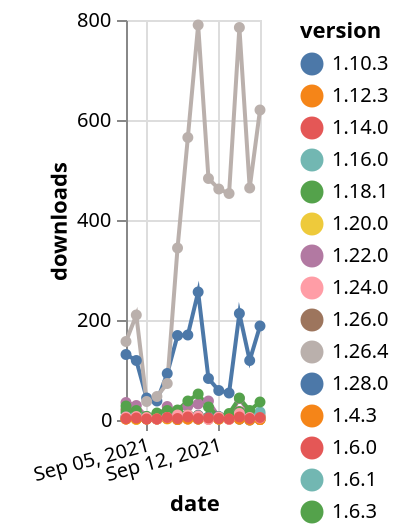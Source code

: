 {"$schema": "https://vega.github.io/schema/vega-lite/v5.json", "description": "A simple bar chart with embedded data.", "data": {"values": [{"date": "2021-09-03", "total": 2651, "delta": 2, "version": "1.6.0"}, {"date": "2021-09-04", "total": 2653, "delta": 2, "version": "1.6.0"}, {"date": "2021-09-05", "total": 2655, "delta": 2, "version": "1.6.0"}, {"date": "2021-09-06", "total": 2657, "delta": 2, "version": "1.6.0"}, {"date": "2021-09-07", "total": 2660, "delta": 3, "version": "1.6.0"}, {"date": "2021-09-08", "total": 2661, "delta": 1, "version": "1.6.0"}, {"date": "2021-09-09", "total": 2663, "delta": 2, "version": "1.6.0"}, {"date": "2021-09-10", "total": 2665, "delta": 2, "version": "1.6.0"}, {"date": "2021-09-11", "total": 2667, "delta": 2, "version": "1.6.0"}, {"date": "2021-09-12", "total": 2669, "delta": 2, "version": "1.6.0"}, {"date": "2021-09-13", "total": 2671, "delta": 2, "version": "1.6.0"}, {"date": "2021-09-14", "total": 2673, "delta": 2, "version": "1.6.0"}, {"date": "2021-09-15", "total": 2673, "delta": 0, "version": "1.6.0"}, {"date": "2021-09-16", "total": 2674, "delta": 1, "version": "1.6.0"}, {"date": "2021-09-03", "total": 6758, "delta": 3, "version": "1.6.1"}, {"date": "2021-09-04", "total": 6760, "delta": 2, "version": "1.6.1"}, {"date": "2021-09-05", "total": 6762, "delta": 2, "version": "1.6.1"}, {"date": "2021-09-06", "total": 6764, "delta": 2, "version": "1.6.1"}, {"date": "2021-09-07", "total": 6767, "delta": 3, "version": "1.6.1"}, {"date": "2021-09-08", "total": 6768, "delta": 1, "version": "1.6.1"}, {"date": "2021-09-09", "total": 6771, "delta": 3, "version": "1.6.1"}, {"date": "2021-09-10", "total": 6773, "delta": 2, "version": "1.6.1"}, {"date": "2021-09-11", "total": 6775, "delta": 2, "version": "1.6.1"}, {"date": "2021-09-12", "total": 6777, "delta": 2, "version": "1.6.1"}, {"date": "2021-09-13", "total": 6779, "delta": 2, "version": "1.6.1"}, {"date": "2021-09-14", "total": 6781, "delta": 2, "version": "1.6.1"}, {"date": "2021-09-15", "total": 6781, "delta": 0, "version": "1.6.1"}, {"date": "2021-09-16", "total": 6782, "delta": 1, "version": "1.6.1"}, {"date": "2021-09-03", "total": 39926, "delta": 35, "version": "1.22.0"}, {"date": "2021-09-04", "total": 39955, "delta": 29, "version": "1.22.0"}, {"date": "2021-09-05", "total": 39961, "delta": 6, "version": "1.22.0"}, {"date": "2021-09-06", "total": 39968, "delta": 7, "version": "1.22.0"}, {"date": "2021-09-07", "total": 39995, "delta": 27, "version": "1.22.0"}, {"date": "2021-09-08", "total": 40013, "delta": 18, "version": "1.22.0"}, {"date": "2021-09-09", "total": 40041, "delta": 28, "version": "1.22.0"}, {"date": "2021-09-10", "total": 40073, "delta": 32, "version": "1.22.0"}, {"date": "2021-09-11", "total": 40111, "delta": 38, "version": "1.22.0"}, {"date": "2021-09-12", "total": 40117, "delta": 6, "version": "1.22.0"}, {"date": "2021-09-13", "total": 40124, "delta": 7, "version": "1.22.0"}, {"date": "2021-09-14", "total": 40167, "delta": 43, "version": "1.22.0"}, {"date": "2021-09-15", "total": 40181, "delta": 14, "version": "1.22.0"}, {"date": "2021-09-16", "total": 40193, "delta": 12, "version": "1.22.0"}, {"date": "2021-09-03", "total": 9173, "delta": 131, "version": "1.28.0"}, {"date": "2021-09-04", "total": 9292, "delta": 119, "version": "1.28.0"}, {"date": "2021-09-05", "total": 9336, "delta": 44, "version": "1.28.0"}, {"date": "2021-09-06", "total": 9374, "delta": 38, "version": "1.28.0"}, {"date": "2021-09-07", "total": 9467, "delta": 93, "version": "1.28.0"}, {"date": "2021-09-08", "total": 9636, "delta": 169, "version": "1.28.0"}, {"date": "2021-09-09", "total": 9806, "delta": 170, "version": "1.28.0"}, {"date": "2021-09-10", "total": 10062, "delta": 256, "version": "1.28.0"}, {"date": "2021-09-11", "total": 10145, "delta": 83, "version": "1.28.0"}, {"date": "2021-09-12", "total": 10204, "delta": 59, "version": "1.28.0"}, {"date": "2021-09-13", "total": 10258, "delta": 54, "version": "1.28.0"}, {"date": "2021-09-14", "total": 10471, "delta": 213, "version": "1.28.0"}, {"date": "2021-09-15", "total": 10590, "delta": 119, "version": "1.28.0"}, {"date": "2021-09-16", "total": 10778, "delta": 188, "version": "1.28.0"}, {"date": "2021-09-03", "total": 22923, "delta": 21, "version": "1.26.0"}, {"date": "2021-09-04", "total": 22929, "delta": 6, "version": "1.26.0"}, {"date": "2021-09-05", "total": 22936, "delta": 7, "version": "1.26.0"}, {"date": "2021-09-06", "total": 22946, "delta": 10, "version": "1.26.0"}, {"date": "2021-09-07", "total": 22955, "delta": 9, "version": "1.26.0"}, {"date": "2021-09-08", "total": 22973, "delta": 18, "version": "1.26.0"}, {"date": "2021-09-09", "total": 22983, "delta": 10, "version": "1.26.0"}, {"date": "2021-09-10", "total": 22991, "delta": 8, "version": "1.26.0"}, {"date": "2021-09-11", "total": 22995, "delta": 4, "version": "1.26.0"}, {"date": "2021-09-12", "total": 23001, "delta": 6, "version": "1.26.0"}, {"date": "2021-09-13", "total": 23006, "delta": 5, "version": "1.26.0"}, {"date": "2021-09-14", "total": 23023, "delta": 17, "version": "1.26.0"}, {"date": "2021-09-15", "total": 23029, "delta": 6, "version": "1.26.0"}, {"date": "2021-09-16", "total": 23036, "delta": 7, "version": "1.26.0"}, {"date": "2021-09-03", "total": 3539, "delta": 2, "version": "1.12.3"}, {"date": "2021-09-04", "total": 3541, "delta": 2, "version": "1.12.3"}, {"date": "2021-09-05", "total": 3543, "delta": 2, "version": "1.12.3"}, {"date": "2021-09-06", "total": 3545, "delta": 2, "version": "1.12.3"}, {"date": "2021-09-07", "total": 3548, "delta": 3, "version": "1.12.3"}, {"date": "2021-09-08", "total": 3550, "delta": 2, "version": "1.12.3"}, {"date": "2021-09-09", "total": 3553, "delta": 3, "version": "1.12.3"}, {"date": "2021-09-10", "total": 3555, "delta": 2, "version": "1.12.3"}, {"date": "2021-09-11", "total": 3557, "delta": 2, "version": "1.12.3"}, {"date": "2021-09-12", "total": 3559, "delta": 2, "version": "1.12.3"}, {"date": "2021-09-13", "total": 3561, "delta": 2, "version": "1.12.3"}, {"date": "2021-09-14", "total": 3563, "delta": 2, "version": "1.12.3"}, {"date": "2021-09-15", "total": 3565, "delta": 2, "version": "1.12.3"}, {"date": "2021-09-16", "total": 3566, "delta": 1, "version": "1.12.3"}, {"date": "2021-09-03", "total": 17873, "delta": 15, "version": "1.6.3"}, {"date": "2021-09-04", "total": 17883, "delta": 10, "version": "1.6.3"}, {"date": "2021-09-05", "total": 17887, "delta": 4, "version": "1.6.3"}, {"date": "2021-09-06", "total": 17891, "delta": 4, "version": "1.6.3"}, {"date": "2021-09-07", "total": 17899, "delta": 8, "version": "1.6.3"}, {"date": "2021-09-08", "total": 17918, "delta": 19, "version": "1.6.3"}, {"date": "2021-09-09", "total": 17928, "delta": 10, "version": "1.6.3"}, {"date": "2021-09-10", "total": 17937, "delta": 9, "version": "1.6.3"}, {"date": "2021-09-11", "total": 17943, "delta": 6, "version": "1.6.3"}, {"date": "2021-09-12", "total": 17949, "delta": 6, "version": "1.6.3"}, {"date": "2021-09-13", "total": 17956, "delta": 7, "version": "1.6.3"}, {"date": "2021-09-14", "total": 17972, "delta": 16, "version": "1.6.3"}, {"date": "2021-09-15", "total": 17979, "delta": 7, "version": "1.6.3"}, {"date": "2021-09-16", "total": 17984, "delta": 5, "version": "1.6.3"}, {"date": "2021-09-03", "total": 9552, "delta": 5, "version": "1.20.0"}, {"date": "2021-09-04", "total": 9553, "delta": 1, "version": "1.20.0"}, {"date": "2021-09-05", "total": 9557, "delta": 4, "version": "1.20.0"}, {"date": "2021-09-06", "total": 9561, "delta": 4, "version": "1.20.0"}, {"date": "2021-09-07", "total": 9563, "delta": 2, "version": "1.20.0"}, {"date": "2021-09-08", "total": 9566, "delta": 3, "version": "1.20.0"}, {"date": "2021-09-09", "total": 9568, "delta": 2, "version": "1.20.0"}, {"date": "2021-09-10", "total": 9577, "delta": 9, "version": "1.20.0"}, {"date": "2021-09-11", "total": 9579, "delta": 2, "version": "1.20.0"}, {"date": "2021-09-12", "total": 9582, "delta": 3, "version": "1.20.0"}, {"date": "2021-09-13", "total": 9585, "delta": 3, "version": "1.20.0"}, {"date": "2021-09-14", "total": 9589, "delta": 4, "version": "1.20.0"}, {"date": "2021-09-15", "total": 9593, "delta": 4, "version": "1.20.0"}, {"date": "2021-09-16", "total": 9600, "delta": 7, "version": "1.20.0"}, {"date": "2021-09-03", "total": 32230, "delta": 6, "version": "1.10.3"}, {"date": "2021-09-04", "total": 32234, "delta": 4, "version": "1.10.3"}, {"date": "2021-09-05", "total": 32237, "delta": 3, "version": "1.10.3"}, {"date": "2021-09-06", "total": 32240, "delta": 3, "version": "1.10.3"}, {"date": "2021-09-07", "total": 32248, "delta": 8, "version": "1.10.3"}, {"date": "2021-09-08", "total": 32251, "delta": 3, "version": "1.10.3"}, {"date": "2021-09-09", "total": 32259, "delta": 8, "version": "1.10.3"}, {"date": "2021-09-10", "total": 32268, "delta": 9, "version": "1.10.3"}, {"date": "2021-09-11", "total": 32273, "delta": 5, "version": "1.10.3"}, {"date": "2021-09-12", "total": 32280, "delta": 7, "version": "1.10.3"}, {"date": "2021-09-13", "total": 32283, "delta": 3, "version": "1.10.3"}, {"date": "2021-09-14", "total": 32285, "delta": 2, "version": "1.10.3"}, {"date": "2021-09-15", "total": 32290, "delta": 5, "version": "1.10.3"}, {"date": "2021-09-16", "total": 32293, "delta": 3, "version": "1.10.3"}, {"date": "2021-09-03", "total": 9707, "delta": 4, "version": "1.8.7"}, {"date": "2021-09-04", "total": 9709, "delta": 2, "version": "1.8.7"}, {"date": "2021-09-05", "total": 9712, "delta": 3, "version": "1.8.7"}, {"date": "2021-09-06", "total": 9715, "delta": 3, "version": "1.8.7"}, {"date": "2021-09-07", "total": 9719, "delta": 4, "version": "1.8.7"}, {"date": "2021-09-08", "total": 9721, "delta": 2, "version": "1.8.7"}, {"date": "2021-09-09", "total": 9724, "delta": 3, "version": "1.8.7"}, {"date": "2021-09-10", "total": 9727, "delta": 3, "version": "1.8.7"}, {"date": "2021-09-11", "total": 9729, "delta": 2, "version": "1.8.7"}, {"date": "2021-09-12", "total": 9731, "delta": 2, "version": "1.8.7"}, {"date": "2021-09-13", "total": 9733, "delta": 2, "version": "1.8.7"}, {"date": "2021-09-14", "total": 9735, "delta": 2, "version": "1.8.7"}, {"date": "2021-09-15", "total": 9737, "delta": 2, "version": "1.8.7"}, {"date": "2021-09-16", "total": 9738, "delta": 1, "version": "1.8.7"}, {"date": "2021-09-03", "total": 26181, "delta": 6, "version": "1.16.0"}, {"date": "2021-09-04", "total": 26194, "delta": 13, "version": "1.16.0"}, {"date": "2021-09-05", "total": 26201, "delta": 7, "version": "1.16.0"}, {"date": "2021-09-06", "total": 26210, "delta": 9, "version": "1.16.0"}, {"date": "2021-09-07", "total": 26219, "delta": 9, "version": "1.16.0"}, {"date": "2021-09-08", "total": 26223, "delta": 4, "version": "1.16.0"}, {"date": "2021-09-09", "total": 26231, "delta": 8, "version": "1.16.0"}, {"date": "2021-09-10", "total": 26234, "delta": 3, "version": "1.16.0"}, {"date": "2021-09-11", "total": 26238, "delta": 4, "version": "1.16.0"}, {"date": "2021-09-12", "total": 26242, "delta": 4, "version": "1.16.0"}, {"date": "2021-09-13", "total": 26248, "delta": 6, "version": "1.16.0"}, {"date": "2021-09-14", "total": 26261, "delta": 13, "version": "1.16.0"}, {"date": "2021-09-15", "total": 26271, "delta": 10, "version": "1.16.0"}, {"date": "2021-09-16", "total": 26287, "delta": 16, "version": "1.16.0"}, {"date": "2021-09-03", "total": 57881, "delta": 28, "version": "1.18.1"}, {"date": "2021-09-04", "total": 57900, "delta": 19, "version": "1.18.1"}, {"date": "2021-09-05", "total": 57907, "delta": 7, "version": "1.18.1"}, {"date": "2021-09-06", "total": 57921, "delta": 14, "version": "1.18.1"}, {"date": "2021-09-07", "total": 57940, "delta": 19, "version": "1.18.1"}, {"date": "2021-09-08", "total": 57960, "delta": 20, "version": "1.18.1"}, {"date": "2021-09-09", "total": 57998, "delta": 38, "version": "1.18.1"}, {"date": "2021-09-10", "total": 58050, "delta": 52, "version": "1.18.1"}, {"date": "2021-09-11", "total": 58076, "delta": 26, "version": "1.18.1"}, {"date": "2021-09-12", "total": 58082, "delta": 6, "version": "1.18.1"}, {"date": "2021-09-13", "total": 58095, "delta": 13, "version": "1.18.1"}, {"date": "2021-09-14", "total": 58139, "delta": 44, "version": "1.18.1"}, {"date": "2021-09-15", "total": 58158, "delta": 19, "version": "1.18.1"}, {"date": "2021-09-16", "total": 58194, "delta": 36, "version": "1.18.1"}, {"date": "2021-09-03", "total": 16882, "delta": 157, "version": "1.26.4"}, {"date": "2021-09-04", "total": 17092, "delta": 210, "version": "1.26.4"}, {"date": "2021-09-05", "total": 17129, "delta": 37, "version": "1.26.4"}, {"date": "2021-09-06", "total": 17176, "delta": 47, "version": "1.26.4"}, {"date": "2021-09-07", "total": 17249, "delta": 73, "version": "1.26.4"}, {"date": "2021-09-08", "total": 17593, "delta": 344, "version": "1.26.4"}, {"date": "2021-09-09", "total": 18158, "delta": 565, "version": "1.26.4"}, {"date": "2021-09-10", "total": 18948, "delta": 790, "version": "1.26.4"}, {"date": "2021-09-11", "total": 19431, "delta": 483, "version": "1.26.4"}, {"date": "2021-09-12", "total": 19893, "delta": 462, "version": "1.26.4"}, {"date": "2021-09-13", "total": 20346, "delta": 453, "version": "1.26.4"}, {"date": "2021-09-14", "total": 21131, "delta": 785, "version": "1.26.4"}, {"date": "2021-09-15", "total": 21595, "delta": 464, "version": "1.26.4"}, {"date": "2021-09-16", "total": 22215, "delta": 620, "version": "1.26.4"}, {"date": "2021-09-03", "total": 2624, "delta": 2, "version": "1.4.3"}, {"date": "2021-09-04", "total": 2626, "delta": 2, "version": "1.4.3"}, {"date": "2021-09-05", "total": 2628, "delta": 2, "version": "1.4.3"}, {"date": "2021-09-06", "total": 2630, "delta": 2, "version": "1.4.3"}, {"date": "2021-09-07", "total": 2633, "delta": 3, "version": "1.4.3"}, {"date": "2021-09-08", "total": 2634, "delta": 1, "version": "1.4.3"}, {"date": "2021-09-09", "total": 2636, "delta": 2, "version": "1.4.3"}, {"date": "2021-09-10", "total": 2638, "delta": 2, "version": "1.4.3"}, {"date": "2021-09-11", "total": 2640, "delta": 2, "version": "1.4.3"}, {"date": "2021-09-12", "total": 2642, "delta": 2, "version": "1.4.3"}, {"date": "2021-09-13", "total": 2644, "delta": 2, "version": "1.4.3"}, {"date": "2021-09-14", "total": 2646, "delta": 2, "version": "1.4.3"}, {"date": "2021-09-15", "total": 2646, "delta": 0, "version": "1.4.3"}, {"date": "2021-09-16", "total": 2647, "delta": 1, "version": "1.4.3"}, {"date": "2021-09-03", "total": 14693, "delta": 6, "version": "1.24.0"}, {"date": "2021-09-04", "total": 14700, "delta": 7, "version": "1.24.0"}, {"date": "2021-09-05", "total": 14705, "delta": 5, "version": "1.24.0"}, {"date": "2021-09-06", "total": 14707, "delta": 2, "version": "1.24.0"}, {"date": "2021-09-07", "total": 14712, "delta": 5, "version": "1.24.0"}, {"date": "2021-09-08", "total": 14722, "delta": 10, "version": "1.24.0"}, {"date": "2021-09-09", "total": 14732, "delta": 10, "version": "1.24.0"}, {"date": "2021-09-10", "total": 14740, "delta": 8, "version": "1.24.0"}, {"date": "2021-09-11", "total": 14741, "delta": 1, "version": "1.24.0"}, {"date": "2021-09-12", "total": 14747, "delta": 6, "version": "1.24.0"}, {"date": "2021-09-13", "total": 14748, "delta": 1, "version": "1.24.0"}, {"date": "2021-09-14", "total": 14761, "delta": 13, "version": "1.24.0"}, {"date": "2021-09-15", "total": 14766, "delta": 5, "version": "1.24.0"}, {"date": "2021-09-16", "total": 14770, "delta": 4, "version": "1.24.0"}, {"date": "2021-09-03", "total": 53293, "delta": 3, "version": "1.14.0"}, {"date": "2021-09-04", "total": 53297, "delta": 4, "version": "1.14.0"}, {"date": "2021-09-05", "total": 53299, "delta": 2, "version": "1.14.0"}, {"date": "2021-09-06", "total": 53301, "delta": 2, "version": "1.14.0"}, {"date": "2021-09-07", "total": 53306, "delta": 5, "version": "1.14.0"}, {"date": "2021-09-08", "total": 53309, "delta": 3, "version": "1.14.0"}, {"date": "2021-09-09", "total": 53315, "delta": 6, "version": "1.14.0"}, {"date": "2021-09-10", "total": 53318, "delta": 3, "version": "1.14.0"}, {"date": "2021-09-11", "total": 53322, "delta": 4, "version": "1.14.0"}, {"date": "2021-09-12", "total": 53325, "delta": 3, "version": "1.14.0"}, {"date": "2021-09-13", "total": 53327, "delta": 2, "version": "1.14.0"}, {"date": "2021-09-14", "total": 53333, "delta": 6, "version": "1.14.0"}, {"date": "2021-09-15", "total": 53336, "delta": 3, "version": "1.14.0"}, {"date": "2021-09-16", "total": 53341, "delta": 5, "version": "1.14.0"}]}, "width": "container", "mark": {"type": "line", "point": {"filled": true}}, "encoding": {"x": {"field": "date", "type": "temporal", "timeUnit": "yearmonthdate", "title": "date", "axis": {"labelAngle": -15}}, "y": {"field": "delta", "type": "quantitative", "title": "downloads"}, "color": {"field": "version", "type": "nominal"}, "tooltip": {"field": "delta"}}}